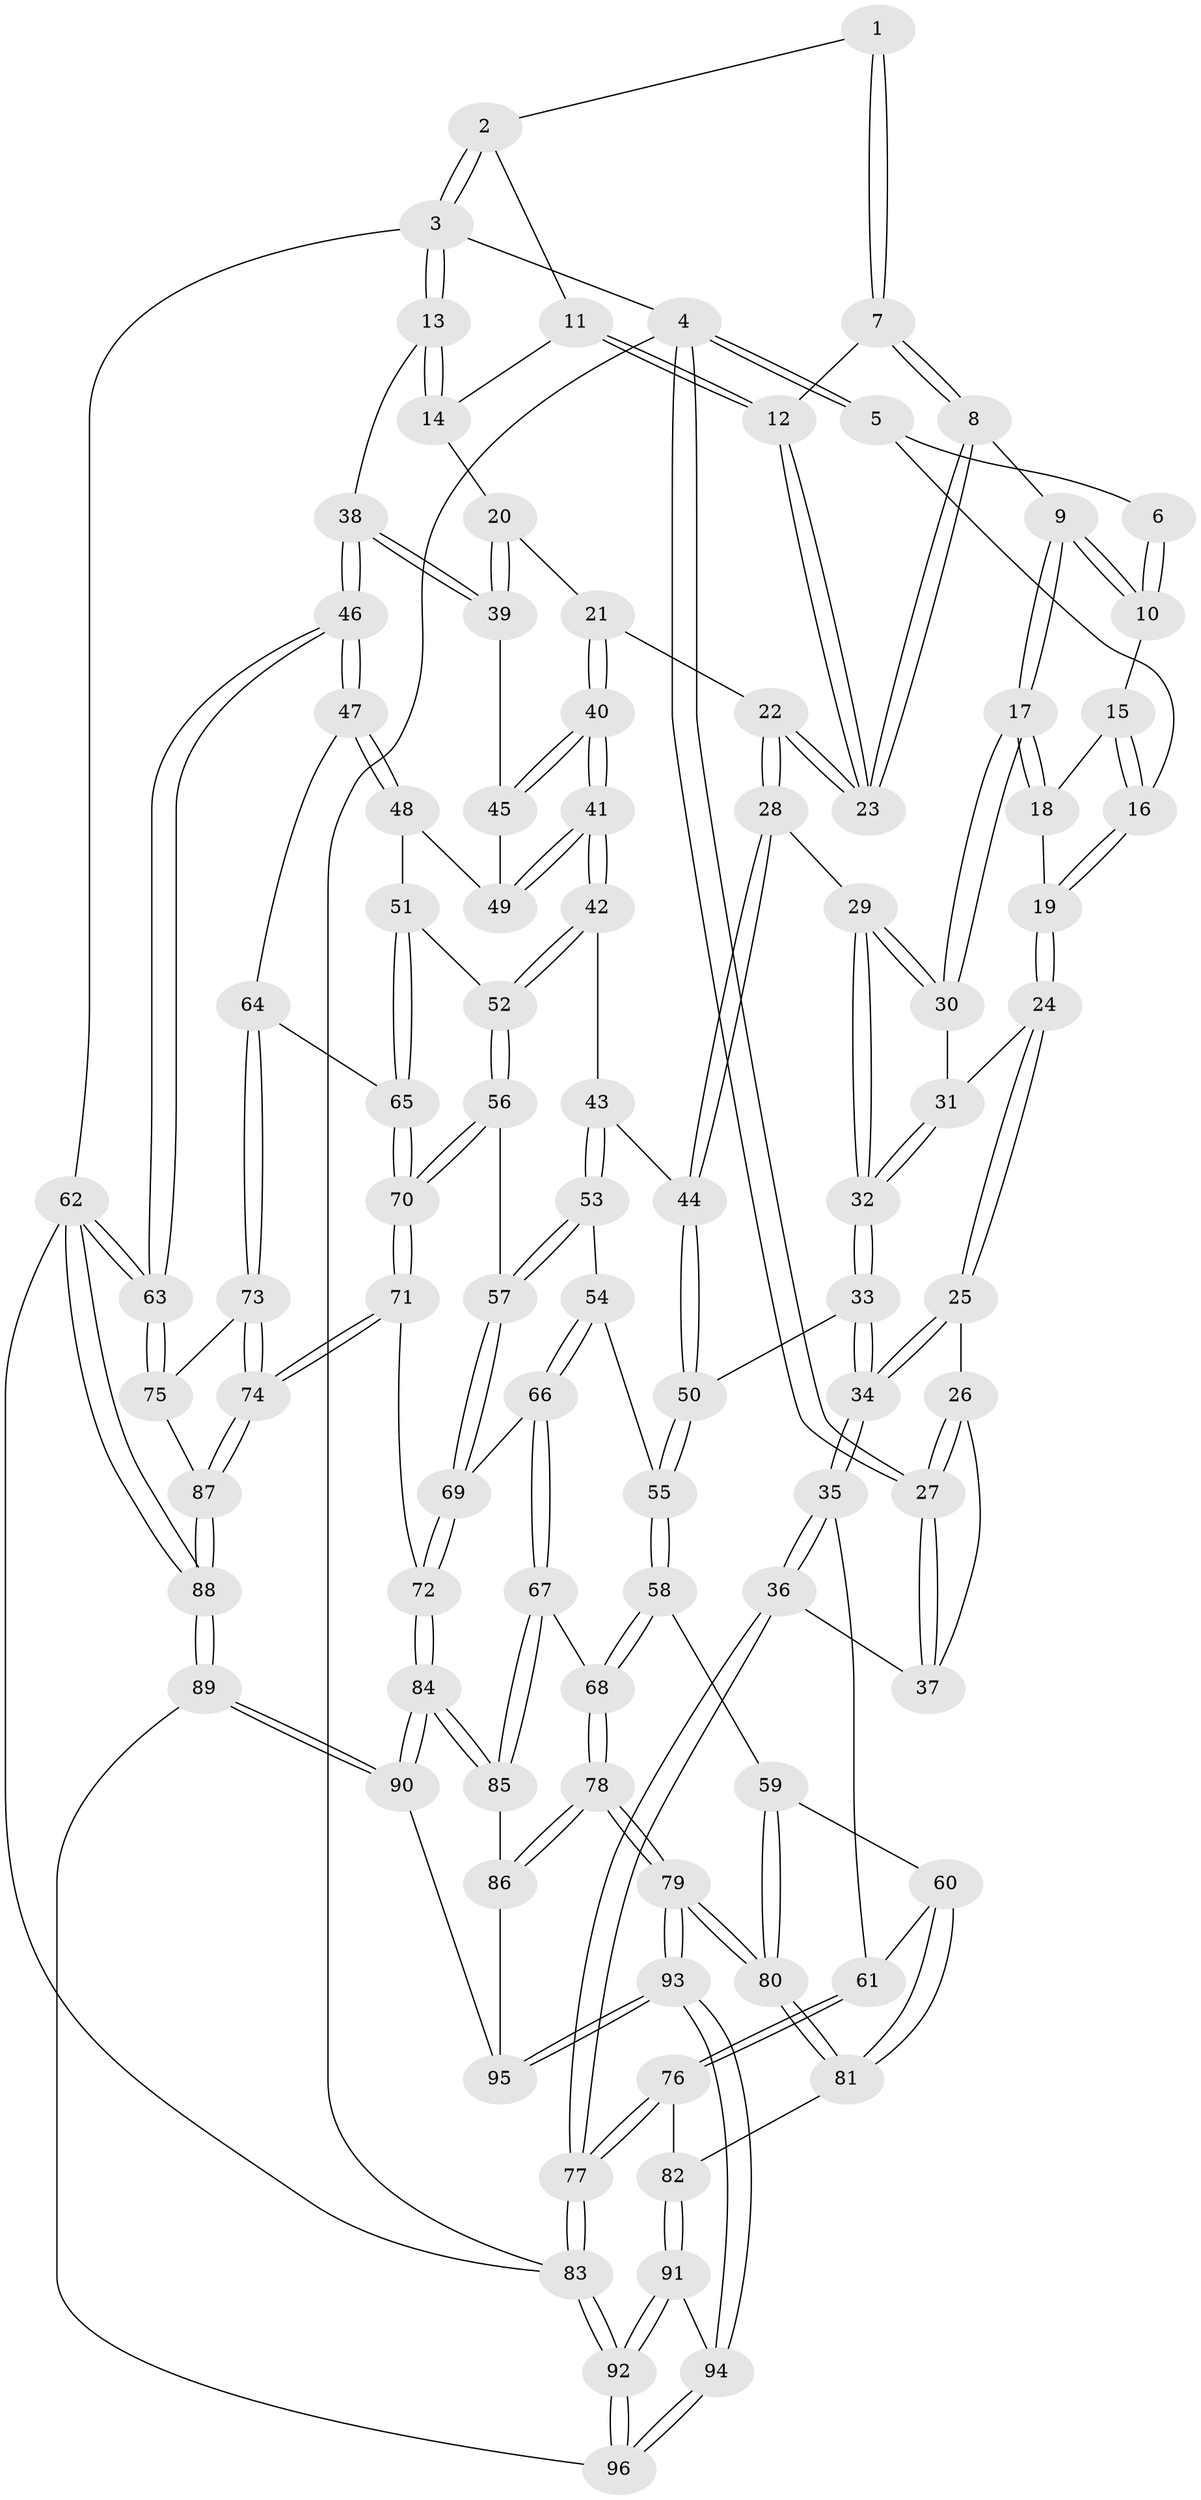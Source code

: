 // Generated by graph-tools (version 1.1) at 2025/03/03/09/25 03:03:20]
// undirected, 96 vertices, 237 edges
graph export_dot {
graph [start="1"]
  node [color=gray90,style=filled];
  1 [pos="+0.6751215628433184+0"];
  2 [pos="+0.8941906665925532+0"];
  3 [pos="+1+0"];
  4 [pos="+0+0"];
  5 [pos="+0.18297931368738252+0"];
  6 [pos="+0.45085655114469664+0"];
  7 [pos="+0.6729255191559409+0"];
  8 [pos="+0.5351632931265069+0.10962760146401139"];
  9 [pos="+0.5302492277610401+0.11340201172814234"];
  10 [pos="+0.45591293287700096+0.0647508429726976"];
  11 [pos="+0.8604531474181741+0.02469402839114888"];
  12 [pos="+0.7402464714764897+0.0945682218618764"];
  13 [pos="+1+0"];
  14 [pos="+0.8864708721874454+0.11014229293642315"];
  15 [pos="+0.4515463261671769+0.06441487110906763"];
  16 [pos="+0.2362293755157715+0.039708740530928835"];
  17 [pos="+0.5088462958205024+0.1906909387235645"];
  18 [pos="+0.39122921026879437+0.14249054494900407"];
  19 [pos="+0.22727699280456465+0.0920907787429924"];
  20 [pos="+0.8475016351287704+0.1936143550493009"];
  21 [pos="+0.7779553117871939+0.1979874371769815"];
  22 [pos="+0.7741634002477065+0.19548357007403966"];
  23 [pos="+0.7421843607361918+0.14135233817678577"];
  24 [pos="+0.21968331729947077+0.11473579495377673"];
  25 [pos="+0.2013197986937122+0.13804728839826372"];
  26 [pos="+0.07362568998393207+0.11386978531479412"];
  27 [pos="+0+0"];
  28 [pos="+0.5565301333528596+0.2769997921831944"];
  29 [pos="+0.512480441327807+0.2433829925068303"];
  30 [pos="+0.5075760255112257+0.22037971025331815"];
  31 [pos="+0.32013832574863405+0.19336291509350126"];
  32 [pos="+0.3900851448183447+0.3344351996895071"];
  33 [pos="+0.3490692610709024+0.4001109369686853"];
  34 [pos="+0.11450478710055334+0.3655474350343809"];
  35 [pos="+0+0.4645126803725588"];
  36 [pos="+0+0.4625555153298703"];
  37 [pos="+0+0.18365268001682336"];
  38 [pos="+1+0.29148917935880203"];
  39 [pos="+0.9606772312923821+0.2537768986734401"];
  40 [pos="+0.7492438060705072+0.39763133418796637"];
  41 [pos="+0.7420761113191264+0.4246688631324725"];
  42 [pos="+0.7394097947938811+0.4271355507374398"];
  43 [pos="+0.6296020714994257+0.42318472309805727"];
  44 [pos="+0.59933811042934+0.39322698756806107"];
  45 [pos="+0.925961498313253+0.3009128589101996"];
  46 [pos="+1+0.4652753023564699"];
  47 [pos="+1+0.49603261125936904"];
  48 [pos="+0.9201680872495069+0.45763512394509215"];
  49 [pos="+0.863488018059592+0.42723382357752726"];
  50 [pos="+0.3840007647852336+0.44896240351395744"];
  51 [pos="+0.8284852016648495+0.5736473428428478"];
  52 [pos="+0.7693555041706115+0.5568052013133303"];
  53 [pos="+0.5689091612464606+0.5427663944022444"];
  54 [pos="+0.5506424129957362+0.5584322767637536"];
  55 [pos="+0.401625754300118+0.5303469287804542"];
  56 [pos="+0.7524601066665574+0.5819050848340122"];
  57 [pos="+0.7034153967550975+0.6064706253790509"];
  58 [pos="+0.3421806931768279+0.6394631595614364"];
  59 [pos="+0.16889689825269752+0.6293285277531959"];
  60 [pos="+0.16529113350756433+0.6280699008763103"];
  61 [pos="+0.010102931814443977+0.5049486509628439"];
  62 [pos="+1+1"];
  63 [pos="+1+0.7378536175962068"];
  64 [pos="+0.9107320389018256+0.6205178444801214"];
  65 [pos="+0.9068271308802588+0.6201685523341673"];
  66 [pos="+0.5636991921556448+0.7111220824442567"];
  67 [pos="+0.5629656661901318+0.7119864684001819"];
  68 [pos="+0.3779665847949043+0.7003570855276662"];
  69 [pos="+0.6462137682456817+0.6977142523452907"];
  70 [pos="+0.7903178157192707+0.7335266569149601"];
  71 [pos="+0.779090966027965+0.7792911804230015"];
  72 [pos="+0.7787858447805396+0.7793199701741721"];
  73 [pos="+0.9422198032733062+0.7174248351592907"];
  74 [pos="+0.8607255998910143+0.8349651706480058"];
  75 [pos="+1+0.7385524065838615"];
  76 [pos="+0.058211941299419+0.8302503355454389"];
  77 [pos="+0+0.9056072889751279"];
  78 [pos="+0.3459257920976852+0.8974344741073184"];
  79 [pos="+0.3170758514319131+0.9390358338065885"];
  80 [pos="+0.2725767685079814+0.8855818831131769"];
  81 [pos="+0.12976483962524196+0.7981240334015146"];
  82 [pos="+0.07262227605542745+0.8355080999020734"];
  83 [pos="+0+1"];
  84 [pos="+0.6539785451189547+0.8768800954442817"];
  85 [pos="+0.5645466509853029+0.7824261899507803"];
  86 [pos="+0.4911887750972581+0.8535421304761556"];
  87 [pos="+0.8744591720452055+0.8618277264192994"];
  88 [pos="+1+1"];
  89 [pos="+0.7555302630276862+1"];
  90 [pos="+0.6487548638705783+0.9413480348587272"];
  91 [pos="+0.07964301947199683+0.8527896816455499"];
  92 [pos="+0+1"];
  93 [pos="+0.286156452417045+1"];
  94 [pos="+0.27521336094114907+1"];
  95 [pos="+0.5588263080695692+0.9272893325542734"];
  96 [pos="+0.2662088792601672+1"];
  1 -- 2;
  1 -- 7;
  1 -- 7;
  2 -- 3;
  2 -- 3;
  2 -- 11;
  3 -- 4;
  3 -- 13;
  3 -- 13;
  3 -- 62;
  4 -- 5;
  4 -- 5;
  4 -- 27;
  4 -- 27;
  4 -- 83;
  5 -- 6;
  5 -- 16;
  6 -- 10;
  6 -- 10;
  7 -- 8;
  7 -- 8;
  7 -- 12;
  8 -- 9;
  8 -- 23;
  8 -- 23;
  9 -- 10;
  9 -- 10;
  9 -- 17;
  9 -- 17;
  10 -- 15;
  11 -- 12;
  11 -- 12;
  11 -- 14;
  12 -- 23;
  12 -- 23;
  13 -- 14;
  13 -- 14;
  13 -- 38;
  14 -- 20;
  15 -- 16;
  15 -- 16;
  15 -- 18;
  16 -- 19;
  16 -- 19;
  17 -- 18;
  17 -- 18;
  17 -- 30;
  17 -- 30;
  18 -- 19;
  19 -- 24;
  19 -- 24;
  20 -- 21;
  20 -- 39;
  20 -- 39;
  21 -- 22;
  21 -- 40;
  21 -- 40;
  22 -- 23;
  22 -- 23;
  22 -- 28;
  22 -- 28;
  24 -- 25;
  24 -- 25;
  24 -- 31;
  25 -- 26;
  25 -- 34;
  25 -- 34;
  26 -- 27;
  26 -- 27;
  26 -- 37;
  27 -- 37;
  27 -- 37;
  28 -- 29;
  28 -- 44;
  28 -- 44;
  29 -- 30;
  29 -- 30;
  29 -- 32;
  29 -- 32;
  30 -- 31;
  31 -- 32;
  31 -- 32;
  32 -- 33;
  32 -- 33;
  33 -- 34;
  33 -- 34;
  33 -- 50;
  34 -- 35;
  34 -- 35;
  35 -- 36;
  35 -- 36;
  35 -- 61;
  36 -- 37;
  36 -- 77;
  36 -- 77;
  38 -- 39;
  38 -- 39;
  38 -- 46;
  38 -- 46;
  39 -- 45;
  40 -- 41;
  40 -- 41;
  40 -- 45;
  40 -- 45;
  41 -- 42;
  41 -- 42;
  41 -- 49;
  41 -- 49;
  42 -- 43;
  42 -- 52;
  42 -- 52;
  43 -- 44;
  43 -- 53;
  43 -- 53;
  44 -- 50;
  44 -- 50;
  45 -- 49;
  46 -- 47;
  46 -- 47;
  46 -- 63;
  46 -- 63;
  47 -- 48;
  47 -- 48;
  47 -- 64;
  48 -- 49;
  48 -- 51;
  50 -- 55;
  50 -- 55;
  51 -- 52;
  51 -- 65;
  51 -- 65;
  52 -- 56;
  52 -- 56;
  53 -- 54;
  53 -- 57;
  53 -- 57;
  54 -- 55;
  54 -- 66;
  54 -- 66;
  55 -- 58;
  55 -- 58;
  56 -- 57;
  56 -- 70;
  56 -- 70;
  57 -- 69;
  57 -- 69;
  58 -- 59;
  58 -- 68;
  58 -- 68;
  59 -- 60;
  59 -- 80;
  59 -- 80;
  60 -- 61;
  60 -- 81;
  60 -- 81;
  61 -- 76;
  61 -- 76;
  62 -- 63;
  62 -- 63;
  62 -- 88;
  62 -- 88;
  62 -- 83;
  63 -- 75;
  63 -- 75;
  64 -- 65;
  64 -- 73;
  64 -- 73;
  65 -- 70;
  65 -- 70;
  66 -- 67;
  66 -- 67;
  66 -- 69;
  67 -- 68;
  67 -- 85;
  67 -- 85;
  68 -- 78;
  68 -- 78;
  69 -- 72;
  69 -- 72;
  70 -- 71;
  70 -- 71;
  71 -- 72;
  71 -- 74;
  71 -- 74;
  72 -- 84;
  72 -- 84;
  73 -- 74;
  73 -- 74;
  73 -- 75;
  74 -- 87;
  74 -- 87;
  75 -- 87;
  76 -- 77;
  76 -- 77;
  76 -- 82;
  77 -- 83;
  77 -- 83;
  78 -- 79;
  78 -- 79;
  78 -- 86;
  78 -- 86;
  79 -- 80;
  79 -- 80;
  79 -- 93;
  79 -- 93;
  80 -- 81;
  80 -- 81;
  81 -- 82;
  82 -- 91;
  82 -- 91;
  83 -- 92;
  83 -- 92;
  84 -- 85;
  84 -- 85;
  84 -- 90;
  84 -- 90;
  85 -- 86;
  86 -- 95;
  87 -- 88;
  87 -- 88;
  88 -- 89;
  88 -- 89;
  89 -- 90;
  89 -- 90;
  89 -- 96;
  90 -- 95;
  91 -- 92;
  91 -- 92;
  91 -- 94;
  92 -- 96;
  92 -- 96;
  93 -- 94;
  93 -- 94;
  93 -- 95;
  93 -- 95;
  94 -- 96;
  94 -- 96;
}
